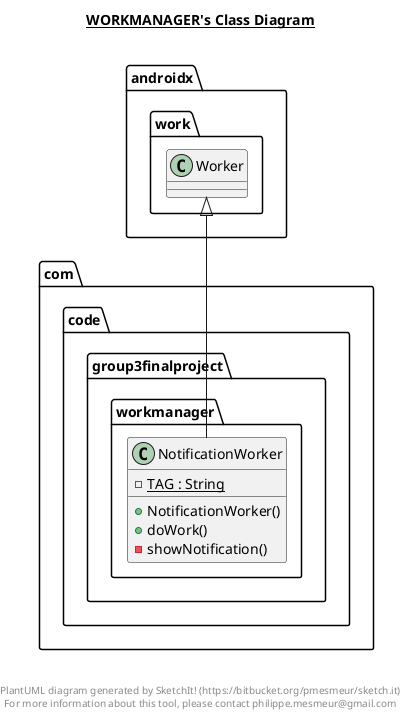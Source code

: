 @startuml

title __WORKMANAGER's Class Diagram__\n

  namespace com.code.group3finalproject {
    namespace workmanager {
      class com.code.group3finalproject.workmanager.NotificationWorker {
          {static} - TAG : String
          + NotificationWorker()
          + doWork()
          - showNotification()
      }
    }
  }
  

  com.code.group3finalproject.workmanager.NotificationWorker -up-|> androidx.work.Worker


right footer


PlantUML diagram generated by SketchIt! (https://bitbucket.org/pmesmeur/sketch.it)
For more information about this tool, please contact philippe.mesmeur@gmail.com
endfooter

@enduml
